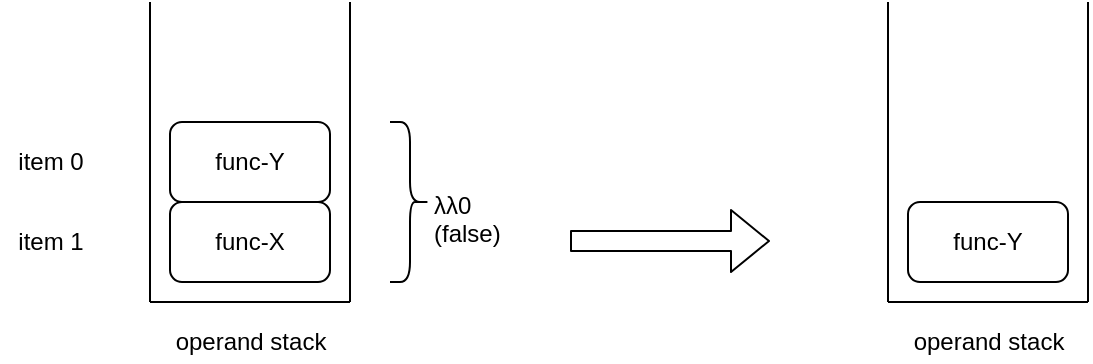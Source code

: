 <mxfile version="14.6.13" type="device" pages="2"><diagram id="0AyjcLnzqY2A8sq3yNRd" name="false"><mxGraphModel dx="1843" dy="1343" grid="1" gridSize="10" guides="1" tooltips="1" connect="1" arrows="1" fold="1" page="1" pageScale="1" pageWidth="1100" pageHeight="850" math="0" shadow="0"><root><mxCell id="0"/><mxCell id="1" parent="0"/><mxCell id="aQQbX-j_F-0zJeCHnacx-67" value="λλ0&lt;br&gt;(false)" style="text;whiteSpace=wrap;html=1;" vertex="1" parent="1"><mxGeometry x="219" y="127.5" width="30" height="25" as="geometry"/></mxCell><mxCell id="aQQbX-j_F-0zJeCHnacx-68" value="func-X" style="rounded=1;whiteSpace=wrap;html=1;" vertex="1" parent="1"><mxGeometry x="89" y="140" width="80" height="40" as="geometry"/></mxCell><mxCell id="aQQbX-j_F-0zJeCHnacx-69" value="" style="endArrow=none;html=1;" edge="1" parent="1"><mxGeometry width="50" height="50" relative="1" as="geometry"><mxPoint x="79" y="190" as="sourcePoint"/><mxPoint x="179" y="190" as="targetPoint"/></mxGeometry></mxCell><mxCell id="aQQbX-j_F-0zJeCHnacx-70" value="" style="endArrow=none;html=1;" edge="1" parent="1"><mxGeometry width="50" height="50" relative="1" as="geometry"><mxPoint x="79" y="190" as="sourcePoint"/><mxPoint x="79" y="40" as="targetPoint"/></mxGeometry></mxCell><mxCell id="aQQbX-j_F-0zJeCHnacx-71" value="" style="endArrow=none;html=1;" edge="1" parent="1"><mxGeometry width="50" height="50" relative="1" as="geometry"><mxPoint x="179" y="190" as="sourcePoint"/><mxPoint x="179" y="40" as="targetPoint"/></mxGeometry></mxCell><mxCell id="aQQbX-j_F-0zJeCHnacx-73" value="operand stack" style="text;html=1;align=center;verticalAlign=middle;resizable=0;points=[];autosize=1;strokeColor=none;" vertex="1" parent="1"><mxGeometry x="84" y="200" width="90" height="20" as="geometry"/></mxCell><mxCell id="aQQbX-j_F-0zJeCHnacx-74" value="" style="shape=flexArrow;endArrow=classic;html=1;" edge="1" parent="1"><mxGeometry width="50" height="50" relative="1" as="geometry"><mxPoint x="289" y="159.5" as="sourcePoint"/><mxPoint x="389" y="159.5" as="targetPoint"/></mxGeometry></mxCell><mxCell id="aQQbX-j_F-0zJeCHnacx-75" value="func-Y" style="rounded=1;whiteSpace=wrap;html=1;" vertex="1" parent="1"><mxGeometry x="89" y="100" width="80" height="40" as="geometry"/></mxCell><mxCell id="aQQbX-j_F-0zJeCHnacx-77" value="item 1" style="text;html=1;align=center;verticalAlign=middle;resizable=0;points=[];autosize=1;strokeColor=none;" vertex="1" parent="1"><mxGeometry x="4" y="150" width="50" height="20" as="geometry"/></mxCell><mxCell id="aQQbX-j_F-0zJeCHnacx-78" value="item 0" style="text;html=1;align=center;verticalAlign=middle;resizable=0;points=[];autosize=1;strokeColor=none;" vertex="1" parent="1"><mxGeometry x="4" y="110" width="50" height="20" as="geometry"/></mxCell><mxCell id="aQQbX-j_F-0zJeCHnacx-79" value="func-Y" style="rounded=1;whiteSpace=wrap;html=1;" vertex="1" parent="1"><mxGeometry x="458" y="140" width="80" height="40" as="geometry"/></mxCell><mxCell id="aQQbX-j_F-0zJeCHnacx-80" value="" style="endArrow=none;html=1;" edge="1" parent="1"><mxGeometry width="50" height="50" relative="1" as="geometry"><mxPoint x="448" y="190" as="sourcePoint"/><mxPoint x="548" y="190" as="targetPoint"/></mxGeometry></mxCell><mxCell id="aQQbX-j_F-0zJeCHnacx-81" value="" style="endArrow=none;html=1;" edge="1" parent="1"><mxGeometry width="50" height="50" relative="1" as="geometry"><mxPoint x="448" y="190" as="sourcePoint"/><mxPoint x="448" y="40" as="targetPoint"/></mxGeometry></mxCell><mxCell id="aQQbX-j_F-0zJeCHnacx-82" value="" style="endArrow=none;html=1;" edge="1" parent="1"><mxGeometry width="50" height="50" relative="1" as="geometry"><mxPoint x="548" y="190" as="sourcePoint"/><mxPoint x="548" y="40" as="targetPoint"/></mxGeometry></mxCell><mxCell id="aQQbX-j_F-0zJeCHnacx-83" value="operand stack" style="text;html=1;align=center;verticalAlign=middle;resizable=0;points=[];autosize=1;strokeColor=none;" vertex="1" parent="1"><mxGeometry x="453" y="200" width="90" height="20" as="geometry"/></mxCell><mxCell id="aQQbX-j_F-0zJeCHnacx-84" value="" style="shape=curlyBracket;whiteSpace=wrap;html=1;rounded=1;flipH=1;" vertex="1" parent="1"><mxGeometry x="199" y="100" width="20" height="80" as="geometry"/></mxCell></root></mxGraphModel></diagram><diagram name="if-then-else" id="DXa5DOggdUHMKmxC2rC8"><mxGraphModel dx="1580" dy="1151" grid="1" gridSize="10" guides="1" tooltips="1" connect="1" arrows="1" fold="1" page="1" pageScale="1" pageWidth="1100" pageHeight="850" math="0" shadow="0"><root><mxCell id="5Dvee-V8sQUG-hya1ek0-0"/><mxCell id="5Dvee-V8sQUG-hya1ek0-1" parent="5Dvee-V8sQUG-hya1ek0-0"/><mxCell id="5Dvee-V8sQUG-hya1ek0-2" value="" style="rounded=1;whiteSpace=wrap;html=1;opacity=50;textOpacity=50;" vertex="1" parent="5Dvee-V8sQUG-hya1ek0-1"><mxGeometry x="670" y="510" width="110" height="140" as="geometry"/></mxCell><mxCell id="5Dvee-V8sQUG-hya1ek0-3" value="func-A" style="rounded=1;whiteSpace=wrap;html=1;" vertex="1" parent="5Dvee-V8sQUG-hya1ek0-1"><mxGeometry x="160" y="200" width="80" height="40" as="geometry"/></mxCell><mxCell id="5Dvee-V8sQUG-hya1ek0-4" value="" style="endArrow=none;html=1;" edge="1" parent="5Dvee-V8sQUG-hya1ek0-1"><mxGeometry width="50" height="50" relative="1" as="geometry"><mxPoint x="150" y="250" as="sourcePoint"/><mxPoint x="250" y="250" as="targetPoint"/></mxGeometry></mxCell><mxCell id="5Dvee-V8sQUG-hya1ek0-5" value="" style="endArrow=none;html=1;" edge="1" parent="5Dvee-V8sQUG-hya1ek0-1"><mxGeometry width="50" height="50" relative="1" as="geometry"><mxPoint x="150" y="250" as="sourcePoint"/><mxPoint x="150" y="150" as="targetPoint"/></mxGeometry></mxCell><mxCell id="5Dvee-V8sQUG-hya1ek0-6" value="" style="endArrow=none;html=1;" edge="1" parent="5Dvee-V8sQUG-hya1ek0-1"><mxGeometry width="50" height="50" relative="1" as="geometry"><mxPoint x="250" y="250" as="sourcePoint"/><mxPoint x="250" y="150" as="targetPoint"/></mxGeometry></mxCell><mxCell id="5Dvee-V8sQUG-hya1ek0-7" value="λ0" style="text;html=1;align=center;verticalAlign=middle;resizable=0;points=[];autosize=1;strokeColor=none;" vertex="1" parent="5Dvee-V8sQUG-hya1ek0-1"><mxGeometry x="285" y="210" width="30" height="20" as="geometry"/></mxCell><mxCell id="5Dvee-V8sQUG-hya1ek0-8" value="item 0" style="text;html=1;align=center;verticalAlign=middle;resizable=0;points=[];autosize=1;strokeColor=none;opacity=50;textOpacity=50;" vertex="1" parent="5Dvee-V8sQUG-hya1ek0-1"><mxGeometry x="75" y="210" width="50" height="20" as="geometry"/></mxCell><mxCell id="5Dvee-V8sQUG-hya1ek0-9" value="operand stack" style="text;html=1;align=center;verticalAlign=middle;resizable=0;points=[];autosize=1;strokeColor=none;" vertex="1" parent="5Dvee-V8sQUG-hya1ek0-1"><mxGeometry x="155" y="260" width="90" height="20" as="geometry"/></mxCell><mxCell id="5Dvee-V8sQUG-hya1ek0-10" value="" style="shape=flexArrow;endArrow=classic;html=1;" edge="1" parent="5Dvee-V8sQUG-hya1ek0-1"><mxGeometry width="50" height="50" relative="1" as="geometry"><mxPoint x="360" y="219.5" as="sourcePoint"/><mxPoint x="460" y="219.5" as="targetPoint"/></mxGeometry></mxCell><mxCell id="5Dvee-V8sQUG-hya1ek0-11" value="func-A" style="rounded=1;whiteSpace=wrap;html=1;" vertex="1" parent="5Dvee-V8sQUG-hya1ek0-1"><mxGeometry x="535" y="200" width="80" height="40" as="geometry"/></mxCell><mxCell id="5Dvee-V8sQUG-hya1ek0-12" value="" style="endArrow=none;html=1;" edge="1" parent="5Dvee-V8sQUG-hya1ek0-1"><mxGeometry width="50" height="50" relative="1" as="geometry"><mxPoint x="525" y="250" as="sourcePoint"/><mxPoint x="625" y="250" as="targetPoint"/></mxGeometry></mxCell><mxCell id="5Dvee-V8sQUG-hya1ek0-13" value="" style="endArrow=none;html=1;" edge="1" parent="5Dvee-V8sQUG-hya1ek0-1"><mxGeometry width="50" height="50" relative="1" as="geometry"><mxPoint x="525" y="250" as="sourcePoint"/><mxPoint x="525" y="150" as="targetPoint"/></mxGeometry></mxCell><mxCell id="5Dvee-V8sQUG-hya1ek0-14" value="" style="endArrow=none;html=1;" edge="1" parent="5Dvee-V8sQUG-hya1ek0-1"><mxGeometry width="50" height="50" relative="1" as="geometry"><mxPoint x="625" y="250" as="sourcePoint"/><mxPoint x="625" y="150" as="targetPoint"/></mxGeometry></mxCell><mxCell id="5Dvee-V8sQUG-hya1ek0-15" value="operand stack" style="text;html=1;align=center;verticalAlign=middle;resizable=0;points=[];autosize=1;strokeColor=none;" vertex="1" parent="5Dvee-V8sQUG-hya1ek0-1"><mxGeometry x="530" y="260" width="90" height="20" as="geometry"/></mxCell><mxCell id="5Dvee-V8sQUG-hya1ek0-16" value="func-Then" style="rounded=1;whiteSpace=wrap;html=1;" vertex="1" parent="5Dvee-V8sQUG-hya1ek0-1"><mxGeometry x="160" y="450" width="80" height="40" as="geometry"/></mxCell><mxCell id="5Dvee-V8sQUG-hya1ek0-17" value="" style="endArrow=none;html=1;" edge="1" parent="5Dvee-V8sQUG-hya1ek0-1"><mxGeometry width="50" height="50" relative="1" as="geometry"><mxPoint x="150" y="500" as="sourcePoint"/><mxPoint x="250" y="500" as="targetPoint"/></mxGeometry></mxCell><mxCell id="5Dvee-V8sQUG-hya1ek0-18" value="" style="endArrow=none;html=1;" edge="1" parent="5Dvee-V8sQUG-hya1ek0-1"><mxGeometry width="50" height="50" relative="1" as="geometry"><mxPoint x="150" y="500" as="sourcePoint"/><mxPoint x="150" y="350" as="targetPoint"/></mxGeometry></mxCell><mxCell id="5Dvee-V8sQUG-hya1ek0-19" value="" style="endArrow=none;html=1;" edge="1" parent="5Dvee-V8sQUG-hya1ek0-1"><mxGeometry width="50" height="50" relative="1" as="geometry"><mxPoint x="250" y="500" as="sourcePoint"/><mxPoint x="250" y="350" as="targetPoint"/></mxGeometry></mxCell><mxCell id="5Dvee-V8sQUG-hya1ek0-20" value="λλλ [[2 1] 0]" style="text;html=1;align=center;verticalAlign=middle;resizable=0;points=[];autosize=1;strokeColor=none;" vertex="1" parent="5Dvee-V8sQUG-hya1ek0-1"><mxGeometry x="260" y="460" width="80" height="20" as="geometry"/></mxCell><mxCell id="5Dvee-V8sQUG-hya1ek0-21" value="item 2" style="text;html=1;align=center;verticalAlign=middle;resizable=0;points=[];autosize=1;strokeColor=none;opacity=50;textOpacity=50;fontStyle=1" vertex="1" parent="5Dvee-V8sQUG-hya1ek0-1"><mxGeometry x="75" y="460" width="50" height="20" as="geometry"/></mxCell><mxCell id="5Dvee-V8sQUG-hya1ek0-22" value="operand stack" style="text;html=1;align=center;verticalAlign=middle;resizable=0;points=[];autosize=1;strokeColor=none;" vertex="1" parent="5Dvee-V8sQUG-hya1ek0-1"><mxGeometry x="155" y="510" width="90" height="20" as="geometry"/></mxCell><mxCell id="5Dvee-V8sQUG-hya1ek0-23" value="" style="shape=flexArrow;endArrow=classic;html=1;textOpacity=50;opacity=50;" edge="1" parent="5Dvee-V8sQUG-hya1ek0-1"><mxGeometry width="50" height="50" relative="1" as="geometry"><mxPoint x="360" y="469.5" as="sourcePoint"/><mxPoint x="460" y="469.5" as="targetPoint"/></mxGeometry></mxCell><mxCell id="5Dvee-V8sQUG-hya1ek0-24" value="func-Else" style="rounded=1;whiteSpace=wrap;html=1;" vertex="1" parent="5Dvee-V8sQUG-hya1ek0-1"><mxGeometry x="160" y="410" width="80" height="40" as="geometry"/></mxCell><mxCell id="5Dvee-V8sQUG-hya1ek0-25" value="func-Expr" style="rounded=1;whiteSpace=wrap;html=1;" vertex="1" parent="5Dvee-V8sQUG-hya1ek0-1"><mxGeometry x="160" y="370" width="80" height="40" as="geometry"/></mxCell><mxCell id="5Dvee-V8sQUG-hya1ek0-26" value="item 1" style="text;html=1;align=center;verticalAlign=middle;resizable=0;points=[];autosize=1;strokeColor=none;opacity=50;textOpacity=50;" vertex="1" parent="5Dvee-V8sQUG-hya1ek0-1"><mxGeometry x="75" y="420" width="50" height="20" as="geometry"/></mxCell><mxCell id="5Dvee-V8sQUG-hya1ek0-27" value="item 0" style="text;html=1;align=center;verticalAlign=middle;resizable=0;points=[];autosize=1;strokeColor=none;opacity=50;textOpacity=50;" vertex="1" parent="5Dvee-V8sQUG-hya1ek0-1"><mxGeometry x="75" y="380" width="50" height="20" as="geometry"/></mxCell><mxCell id="5Dvee-V8sQUG-hya1ek0-28" style="edgeStyle=orthogonalEdgeStyle;rounded=0;orthogonalLoop=1;jettySize=auto;html=1;exitX=1;exitY=0.5;exitDx=0;exitDy=0;entryX=0.5;entryY=0;entryDx=0;entryDy=0;textOpacity=50;opacity=50;" edge="1" parent="5Dvee-V8sQUG-hya1ek0-1" source="5Dvee-V8sQUG-hya1ek0-29" target="5Dvee-V8sQUG-hya1ek0-2"><mxGeometry relative="1" as="geometry"/></mxCell><mxCell id="5Dvee-V8sQUG-hya1ek0-29" value="func-IfThenElse" style="rounded=1;whiteSpace=wrap;html=1;textOpacity=50;opacity=50;" vertex="1" parent="5Dvee-V8sQUG-hya1ek0-1"><mxGeometry x="529" y="450" width="80" height="40" as="geometry"/></mxCell><mxCell id="5Dvee-V8sQUG-hya1ek0-30" value="" style="endArrow=none;html=1;textOpacity=50;opacity=50;" edge="1" parent="5Dvee-V8sQUG-hya1ek0-1"><mxGeometry width="50" height="50" relative="1" as="geometry"><mxPoint x="519" y="500" as="sourcePoint"/><mxPoint x="619" y="500" as="targetPoint"/></mxGeometry></mxCell><mxCell id="5Dvee-V8sQUG-hya1ek0-31" value="" style="endArrow=none;html=1;textOpacity=50;opacity=50;" edge="1" parent="5Dvee-V8sQUG-hya1ek0-1"><mxGeometry width="50" height="50" relative="1" as="geometry"><mxPoint x="519" y="500" as="sourcePoint"/><mxPoint x="519" y="350" as="targetPoint"/></mxGeometry></mxCell><mxCell id="5Dvee-V8sQUG-hya1ek0-32" value="" style="endArrow=none;html=1;textOpacity=50;opacity=50;" edge="1" parent="5Dvee-V8sQUG-hya1ek0-1"><mxGeometry width="50" height="50" relative="1" as="geometry"><mxPoint x="619" y="500" as="sourcePoint"/><mxPoint x="619" y="350" as="targetPoint"/></mxGeometry></mxCell><mxCell id="5Dvee-V8sQUG-hya1ek0-33" value="operand stack" style="text;html=1;align=center;verticalAlign=middle;resizable=0;points=[];autosize=1;strokeColor=none;textOpacity=50;" vertex="1" parent="5Dvee-V8sQUG-hya1ek0-1"><mxGeometry x="524" y="510" width="90" height="20" as="geometry"/></mxCell><mxCell id="5Dvee-V8sQUG-hya1ek0-34" value="func-Then" style="rounded=1;whiteSpace=wrap;html=1;textOpacity=50;opacity=50;" vertex="1" parent="5Dvee-V8sQUG-hya1ek0-1"><mxGeometry x="690" y="600" width="80" height="40" as="geometry"/></mxCell><mxCell id="5Dvee-V8sQUG-hya1ek0-35" value="func-Else" style="rounded=1;whiteSpace=wrap;html=1;textOpacity=50;opacity=50;" vertex="1" parent="5Dvee-V8sQUG-hya1ek0-1"><mxGeometry x="690" y="560" width="80" height="40" as="geometry"/></mxCell><mxCell id="5Dvee-V8sQUG-hya1ek0-36" value="func-Expr" style="rounded=1;whiteSpace=wrap;html=1;textOpacity=50;opacity=50;" vertex="1" parent="5Dvee-V8sQUG-hya1ek0-1"><mxGeometry x="680" y="520" width="80" height="40" as="geometry"/></mxCell><mxCell id="BMSHakTG9O1lGJgUpdyB-0" value="" style="shape=curlyBracket;whiteSpace=wrap;html=1;rounded=1;flipH=1;opacity=50;rotation=90;" vertex="1" parent="5Dvee-V8sQUG-hya1ek0-1"><mxGeometry x="644" y="535" width="20" height="290" as="geometry"/></mxCell><mxCell id="BMSHakTG9O1lGJgUpdyB-1" value="evaluator: evals func-Expr, &lt;br&gt;then pushes either func-Then or func-Else on the operand stack" style="text;html=1;align=center;verticalAlign=middle;resizable=0;points=[];autosize=1;strokeColor=none;" vertex="1" parent="5Dvee-V8sQUG-hya1ek0-1"><mxGeometry x="500" y="705" width="350" height="30" as="geometry"/></mxCell><mxCell id="BMSHakTG9O1lGJgUpdyB-2" value="optimizer: can we edit-out some of this before giving it to the evaluator?" style="text;html=1;align=center;verticalAlign=middle;resizable=0;points=[];autosize=1;strokeColor=none;" vertex="1" parent="5Dvee-V8sQUG-hya1ek0-1"><mxGeometry x="490" y="755" width="390" height="20" as="geometry"/></mxCell><mxCell id="BMSHakTG9O1lGJgUpdyB-4" value="" style="shape=flexArrow;endArrow=classic;html=1;textOpacity=50;" edge="1" parent="5Dvee-V8sQUG-hya1ek0-1"><mxGeometry width="50" height="50" relative="1" as="geometry"><mxPoint x="800.0" y="469.5" as="sourcePoint"/><mxPoint x="900.0" y="469.5" as="targetPoint"/></mxGeometry></mxCell><mxCell id="BMSHakTG9O1lGJgUpdyB-6" value="func-Else or func-Then" style="rounded=1;whiteSpace=wrap;html=1;" vertex="1" parent="5Dvee-V8sQUG-hya1ek0-1"><mxGeometry x="969" y="450" width="80" height="40" as="geometry"/></mxCell><mxCell id="BMSHakTG9O1lGJgUpdyB-7" value="" style="endArrow=none;html=1;" edge="1" parent="5Dvee-V8sQUG-hya1ek0-1"><mxGeometry width="50" height="50" relative="1" as="geometry"><mxPoint x="959" y="500.0" as="sourcePoint"/><mxPoint x="1059" y="500.0" as="targetPoint"/></mxGeometry></mxCell><mxCell id="BMSHakTG9O1lGJgUpdyB-8" value="" style="endArrow=none;html=1;" edge="1" parent="5Dvee-V8sQUG-hya1ek0-1"><mxGeometry width="50" height="50" relative="1" as="geometry"><mxPoint x="959" y="500.0" as="sourcePoint"/><mxPoint x="959" y="350.0" as="targetPoint"/></mxGeometry></mxCell><mxCell id="BMSHakTG9O1lGJgUpdyB-9" value="" style="endArrow=none;html=1;" edge="1" parent="5Dvee-V8sQUG-hya1ek0-1"><mxGeometry width="50" height="50" relative="1" as="geometry"><mxPoint x="1059" y="500.0" as="sourcePoint"/><mxPoint x="1059" y="350.0" as="targetPoint"/></mxGeometry></mxCell><mxCell id="BMSHakTG9O1lGJgUpdyB-10" value="operand stack" style="text;html=1;align=center;verticalAlign=middle;resizable=0;points=[];autosize=1;strokeColor=none;" vertex="1" parent="5Dvee-V8sQUG-hya1ek0-1"><mxGeometry x="964" y="510" width="90" height="20" as="geometry"/></mxCell></root></mxGraphModel></diagram></mxfile>